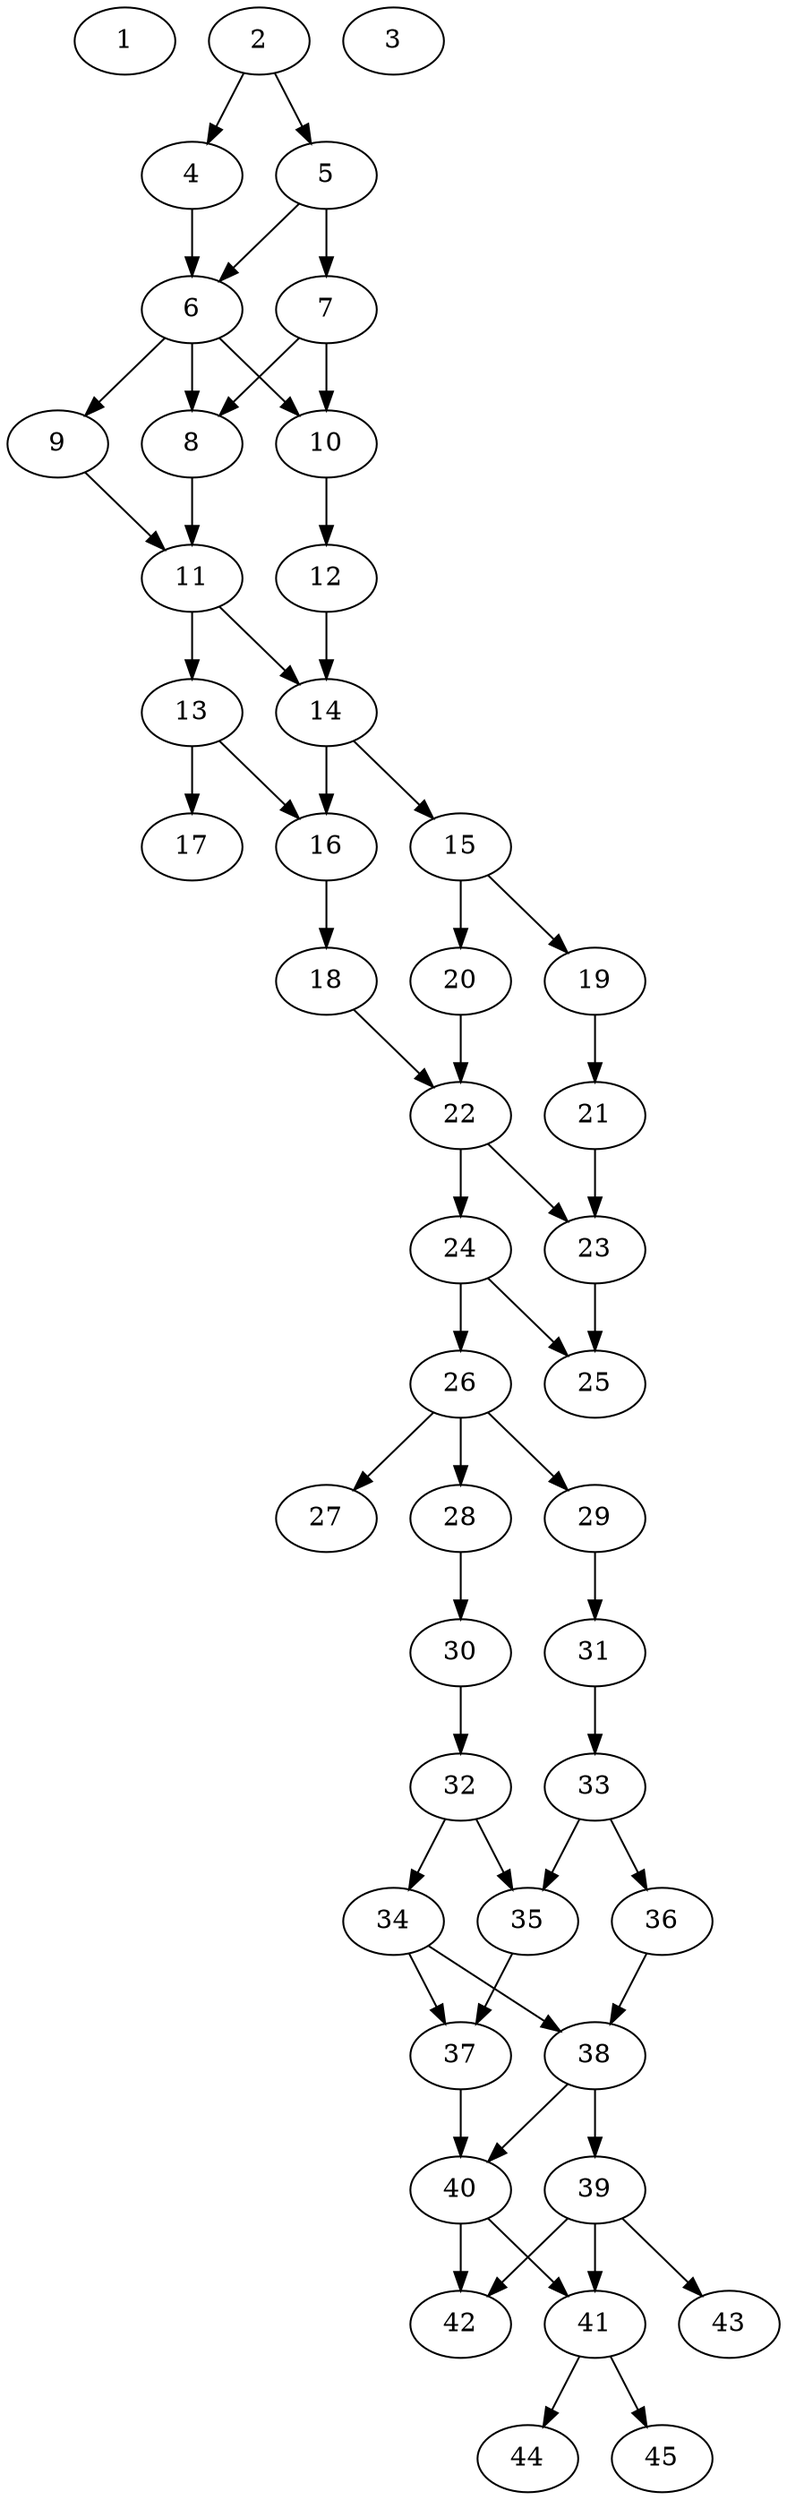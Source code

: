 // DAG automatically generated by daggen at Thu Oct  3 14:07:25 2019
// ./daggen --dot -n 45 --ccr 0.4 --fat 0.3 --regular 0.9 --density 0.6 --mindata 5242880 --maxdata 52428800 
digraph G {
  1 [size="116136960", alpha="0.02", expect_size="46454784"] 
  2 [size="81011200", alpha="0.09", expect_size="32404480"] 
  2 -> 4 [size ="32404480"]
  2 -> 5 [size ="32404480"]
  3 [size="101416960", alpha="0.15", expect_size="40566784"] 
  4 [size="56253440", alpha="0.12", expect_size="22501376"] 
  4 -> 6 [size ="22501376"]
  5 [size="43310080", alpha="0.14", expect_size="17324032"] 
  5 -> 6 [size ="17324032"]
  5 -> 7 [size ="17324032"]
  6 [size="14653440", alpha="0.01", expect_size="5861376"] 
  6 -> 8 [size ="5861376"]
  6 -> 9 [size ="5861376"]
  6 -> 10 [size ="5861376"]
  7 [size="92628480", alpha="0.11", expect_size="37051392"] 
  7 -> 8 [size ="37051392"]
  7 -> 10 [size ="37051392"]
  8 [size="113758720", alpha="0.10", expect_size="45503488"] 
  8 -> 11 [size ="45503488"]
  9 [size="34583040", alpha="0.10", expect_size="13833216"] 
  9 -> 11 [size ="13833216"]
  10 [size="85870080", alpha="0.09", expect_size="34348032"] 
  10 -> 12 [size ="34348032"]
  11 [size="111577600", alpha="0.09", expect_size="44631040"] 
  11 -> 13 [size ="44631040"]
  11 -> 14 [size ="44631040"]
  12 [size="121323520", alpha="0.10", expect_size="48529408"] 
  12 -> 14 [size ="48529408"]
  13 [size="57699840", alpha="0.10", expect_size="23079936"] 
  13 -> 16 [size ="23079936"]
  13 -> 17 [size ="23079936"]
  14 [size="29168640", alpha="0.02", expect_size="11667456"] 
  14 -> 15 [size ="11667456"]
  14 -> 16 [size ="11667456"]
  15 [size="97164800", alpha="0.03", expect_size="38865920"] 
  15 -> 19 [size ="38865920"]
  15 -> 20 [size ="38865920"]
  16 [size="60712960", alpha="0.11", expect_size="24285184"] 
  16 -> 18 [size ="24285184"]
  17 [size="67461120", alpha="0.18", expect_size="26984448"] 
  18 [size="14545920", alpha="0.09", expect_size="5818368"] 
  18 -> 22 [size ="5818368"]
  19 [size="74188800", alpha="0.04", expect_size="29675520"] 
  19 -> 21 [size ="29675520"]
  20 [size="15280640", alpha="0.00", expect_size="6112256"] 
  20 -> 22 [size ="6112256"]
  21 [size="70712320", alpha="0.14", expect_size="28284928"] 
  21 -> 23 [size ="28284928"]
  22 [size="121656320", alpha="0.19", expect_size="48662528"] 
  22 -> 23 [size ="48662528"]
  22 -> 24 [size ="48662528"]
  23 [size="62609920", alpha="0.19", expect_size="25043968"] 
  23 -> 25 [size ="25043968"]
  24 [size="122460160", alpha="0.06", expect_size="48984064"] 
  24 -> 25 [size ="48984064"]
  24 -> 26 [size ="48984064"]
  25 [size="15421440", alpha="0.19", expect_size="6168576"] 
  26 [size="32263680", alpha="0.12", expect_size="12905472"] 
  26 -> 27 [size ="12905472"]
  26 -> 28 [size ="12905472"]
  26 -> 29 [size ="12905472"]
  27 [size="98301440", alpha="0.18", expect_size="39320576"] 
  28 [size="86379520", alpha="0.01", expect_size="34551808"] 
  28 -> 30 [size ="34551808"]
  29 [size="21084160", alpha="0.08", expect_size="8433664"] 
  29 -> 31 [size ="8433664"]
  30 [size="44433920", alpha="0.08", expect_size="17773568"] 
  30 -> 32 [size ="17773568"]
  31 [size="45058560", alpha="0.04", expect_size="18023424"] 
  31 -> 33 [size ="18023424"]
  32 [size="125985280", alpha="0.18", expect_size="50394112"] 
  32 -> 34 [size ="50394112"]
  32 -> 35 [size ="50394112"]
  33 [size="119188480", alpha="0.20", expect_size="47675392"] 
  33 -> 35 [size ="47675392"]
  33 -> 36 [size ="47675392"]
  34 [size="112983040", alpha="0.05", expect_size="45193216"] 
  34 -> 37 [size ="45193216"]
  34 -> 38 [size ="45193216"]
  35 [size="32547840", alpha="0.03", expect_size="13019136"] 
  35 -> 37 [size ="13019136"]
  36 [size="26050560", alpha="0.10", expect_size="10420224"] 
  36 -> 38 [size ="10420224"]
  37 [size="95040000", alpha="0.07", expect_size="38016000"] 
  37 -> 40 [size ="38016000"]
  38 [size="83112960", alpha="0.03", expect_size="33245184"] 
  38 -> 39 [size ="33245184"]
  38 -> 40 [size ="33245184"]
  39 [size="90918400", alpha="0.10", expect_size="36367360"] 
  39 -> 41 [size ="36367360"]
  39 -> 42 [size ="36367360"]
  39 -> 43 [size ="36367360"]
  40 [size="21969920", alpha="0.17", expect_size="8787968"] 
  40 -> 41 [size ="8787968"]
  40 -> 42 [size ="8787968"]
  41 [size="66997760", alpha="0.14", expect_size="26799104"] 
  41 -> 44 [size ="26799104"]
  41 -> 45 [size ="26799104"]
  42 [size="88542720", alpha="0.09", expect_size="35417088"] 
  43 [size="76861440", alpha="0.13", expect_size="30744576"] 
  44 [size="76546560", alpha="0.15", expect_size="30618624"] 
  45 [size="103659520", alpha="0.18", expect_size="41463808"] 
}
